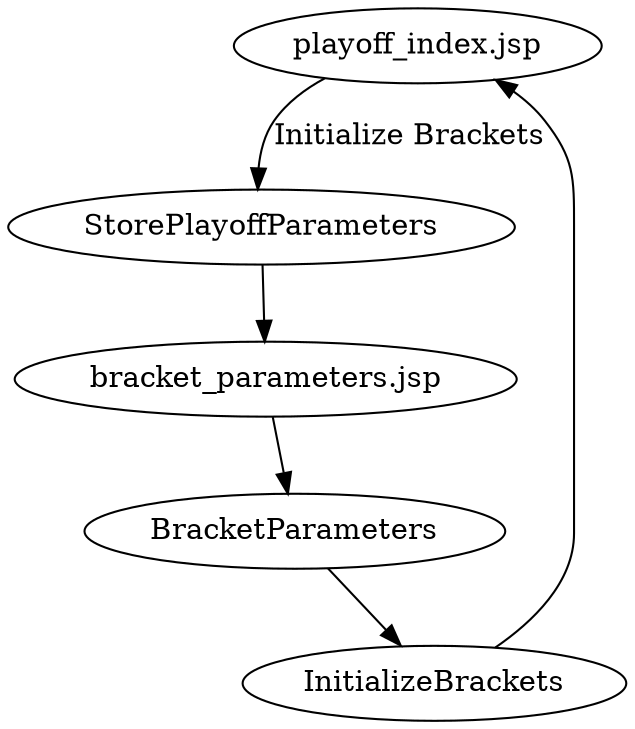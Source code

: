 digraph initialize_playoff_bracket {

"playoff_index.jsp" -> StorePlayoffParameters [label="Initialize Brackets"];

StorePlayoffParameters -> "bracket_parameters.jsp";

"bracket_parameters.jsp" -> BracketParameters;

BracketParameters -> InitializeBrackets;

InitializeBrackets -> "playoff_index.jsp";
}
